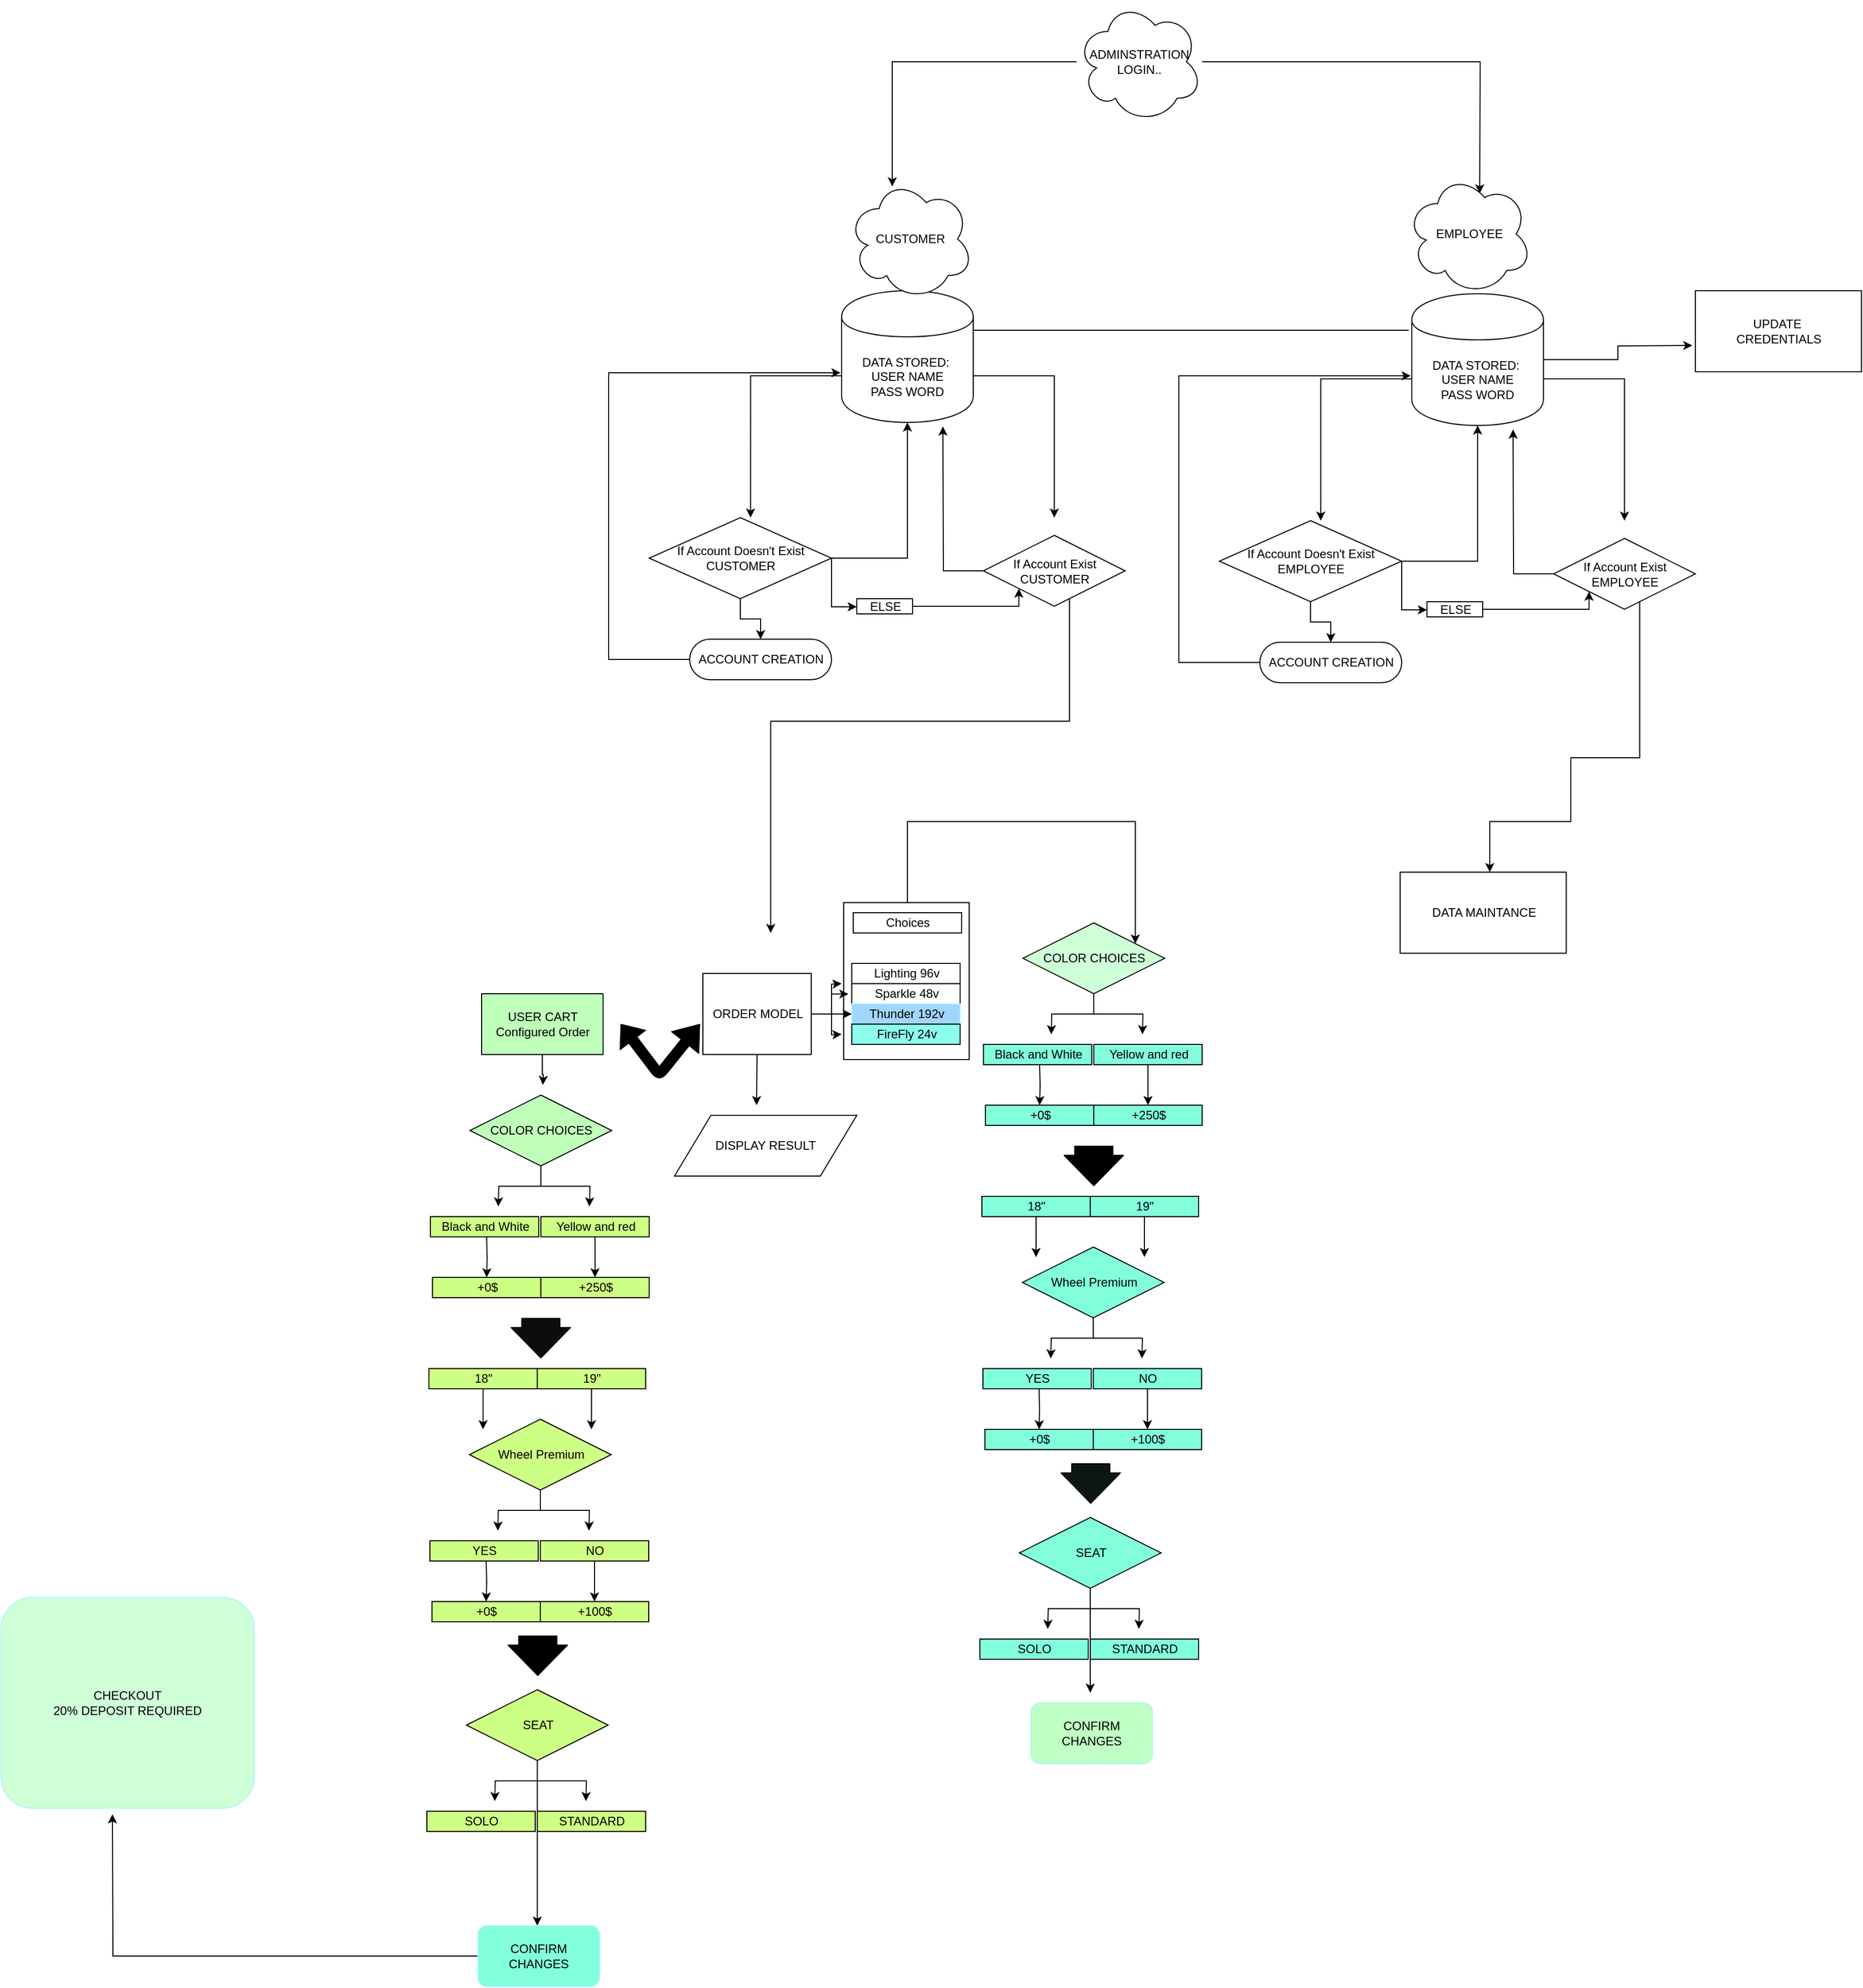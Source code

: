 <mxfile version="12.1.0" type="github" pages="1"><diagram id="tOOhJT7i22HmIIOKfleO" name="Page-1"><mxGraphModel dx="1746" dy="1849" grid="1" gridSize="10" guides="1" tooltips="1" connect="1" arrows="1" fold="1" page="1" pageScale="1" pageWidth="850" pageHeight="1100" math="0" shadow="0"><root><mxCell id="0"/><mxCell id="1" parent="0"/><mxCell id="ttzh-pr97tGaHgZJYW2i-22" style="edgeStyle=orthogonalEdgeStyle;rounded=0;orthogonalLoop=1;jettySize=auto;html=1;" edge="1" parent="1" source="ttzh-pr97tGaHgZJYW2i-20" target="ttzh-pr97tGaHgZJYW2i-11"><mxGeometry relative="1" as="geometry"><mxPoint x="510" y="440" as="targetPoint"/><Array as="points"><mxPoint x="335" y="360"/><mxPoint x="560" y="360"/><mxPoint x="560" y="460"/></Array></mxGeometry></mxCell><mxCell id="ttzh-pr97tGaHgZJYW2i-20" value="" style="html=1;dashed=0;whitespace=wrap;" vertex="1" parent="1"><mxGeometry x="272" y="440" width="124" height="155" as="geometry"/></mxCell><mxCell id="7T_k5h3l0pb4piRsph_v-25" style="edgeStyle=orthogonalEdgeStyle;rounded=0;orthogonalLoop=1;jettySize=auto;html=1;entryX=-0.008;entryY=0.623;entryDx=0;entryDy=0;entryPerimeter=0;" parent="1" source="7T_k5h3l0pb4piRsph_v-1" target="7T_k5h3l0pb4piRsph_v-3" edge="1"><mxGeometry relative="1" as="geometry"><mxPoint x="250" y="-80" as="targetPoint"/><Array as="points"><mxPoint x="40" y="200"/><mxPoint x="40" y="-83"/></Array></mxGeometry></mxCell><mxCell id="7T_k5h3l0pb4piRsph_v-1" value="ACCOUNT CREATION" style="html=1;dashed=0;whitespace=wrap;shape=mxgraph.dfd.start" parent="1" vertex="1"><mxGeometry x="120" y="180" width="140" height="40" as="geometry"/></mxCell><mxCell id="7T_k5h3l0pb4piRsph_v-16" style="edgeStyle=orthogonalEdgeStyle;rounded=0;orthogonalLoop=1;jettySize=auto;html=1;entryX=0.556;entryY=0;entryDx=0;entryDy=0;entryPerimeter=0;" parent="1" source="7T_k5h3l0pb4piRsph_v-3" target="7T_k5h3l0pb4piRsph_v-7" edge="1"><mxGeometry relative="1" as="geometry"><Array as="points"><mxPoint x="180" y="-80"/></Array></mxGeometry></mxCell><mxCell id="7T_k5h3l0pb4piRsph_v-17" style="edgeStyle=orthogonalEdgeStyle;rounded=0;orthogonalLoop=1;jettySize=auto;html=1;" parent="1" source="7T_k5h3l0pb4piRsph_v-3" edge="1"><mxGeometry relative="1" as="geometry"><mxPoint x="480" y="60" as="targetPoint"/><Array as="points"><mxPoint x="480" y="-80"/></Array></mxGeometry></mxCell><mxCell id="7T_k5h3l0pb4piRsph_v-3" value="DATA STORED:&amp;nbsp;&lt;br&gt;USER NAME&lt;br&gt;PASS WORD" style="shape=cylinder;whiteSpace=wrap;html=1;boundedLbl=1;backgroundOutline=1;" parent="1" vertex="1"><mxGeometry x="270" y="-164" width="130" height="130" as="geometry"/></mxCell><mxCell id="7T_k5h3l0pb4piRsph_v-26" style="edgeStyle=orthogonalEdgeStyle;rounded=0;orthogonalLoop=1;jettySize=auto;html=1;" parent="1" source="7T_k5h3l0pb4piRsph_v-5" edge="1"><mxGeometry relative="1" as="geometry"><mxPoint x="370" y="-30" as="targetPoint"/></mxGeometry></mxCell><mxCell id="xP6dn8a69uU6Bmhhe62T-63" style="edgeStyle=orthogonalEdgeStyle;rounded=0;orthogonalLoop=1;jettySize=auto;html=1;" parent="1" source="7T_k5h3l0pb4piRsph_v-5" edge="1"><mxGeometry relative="1" as="geometry"><mxPoint x="200" y="470" as="targetPoint"/><Array as="points"><mxPoint x="495" y="261"/><mxPoint x="200" y="261"/></Array></mxGeometry></mxCell><mxCell id="7T_k5h3l0pb4piRsph_v-5" value="If Account Exist&lt;br&gt;CUSTOMER" style="shape=rhombus;html=1;dashed=0;whitespace=wrap;perimeter=rhombusPerimeter;" parent="1" vertex="1"><mxGeometry x="410" y="77.5" width="140" height="70" as="geometry"/></mxCell><mxCell id="7T_k5h3l0pb4piRsph_v-8" style="edgeStyle=orthogonalEdgeStyle;rounded=0;orthogonalLoop=1;jettySize=auto;html=1;entryX=0.5;entryY=0.5;entryDx=0;entryDy=-20;entryPerimeter=0;" parent="1" source="7T_k5h3l0pb4piRsph_v-7" target="7T_k5h3l0pb4piRsph_v-1" edge="1"><mxGeometry relative="1" as="geometry"/></mxCell><mxCell id="7T_k5h3l0pb4piRsph_v-12" style="edgeStyle=orthogonalEdgeStyle;rounded=0;orthogonalLoop=1;jettySize=auto;html=1;exitX=1;exitY=0.5;exitDx=0;exitDy=0;" parent="1" source="7T_k5h3l0pb4piRsph_v-7" target="7T_k5h3l0pb4piRsph_v-10" edge="1"><mxGeometry relative="1" as="geometry"><Array as="points"><mxPoint x="260" y="148"/></Array></mxGeometry></mxCell><mxCell id="7T_k5h3l0pb4piRsph_v-18" style="edgeStyle=orthogonalEdgeStyle;rounded=0;orthogonalLoop=1;jettySize=auto;html=1;" parent="1" source="7T_k5h3l0pb4piRsph_v-7" edge="1"><mxGeometry relative="1" as="geometry"><mxPoint x="335" y="-34" as="targetPoint"/><Array as="points"><mxPoint x="335" y="100"/></Array></mxGeometry></mxCell><mxCell id="7T_k5h3l0pb4piRsph_v-7" value="If Account Doesn't Exist&lt;br&gt;CUSTOMER" style="shape=rhombus;html=1;dashed=0;whitespace=wrap;perimeter=rhombusPerimeter;" parent="1" vertex="1"><mxGeometry x="80" y="60" width="180" height="80" as="geometry"/></mxCell><mxCell id="7T_k5h3l0pb4piRsph_v-24" style="edgeStyle=orthogonalEdgeStyle;rounded=0;orthogonalLoop=1;jettySize=auto;html=1;entryX=0;entryY=1;entryDx=0;entryDy=0;" parent="1" source="7T_k5h3l0pb4piRsph_v-10" target="7T_k5h3l0pb4piRsph_v-5" edge="1"><mxGeometry relative="1" as="geometry"><Array as="points"><mxPoint x="445" y="148"/></Array></mxGeometry></mxCell><mxCell id="7T_k5h3l0pb4piRsph_v-10" value="ELSE" style="html=1;dashed=0;whitespace=wrap;" parent="1" vertex="1"><mxGeometry x="285" y="140" width="55" height="15" as="geometry"/></mxCell><mxCell id="xP6dn8a69uU6Bmhhe62T-27" style="edgeStyle=orthogonalEdgeStyle;rounded=0;orthogonalLoop=1;jettySize=auto;html=1;entryX=-0.008;entryY=0.623;entryDx=0;entryDy=0;entryPerimeter=0;" parent="1" source="xP6dn8a69uU6Bmhhe62T-28" target="xP6dn8a69uU6Bmhhe62T-31" edge="1"><mxGeometry relative="1" as="geometry"><mxPoint x="813" y="-77" as="targetPoint"/><Array as="points"><mxPoint x="603" y="203"/><mxPoint x="603" y="-80"/></Array></mxGeometry></mxCell><mxCell id="xP6dn8a69uU6Bmhhe62T-28" value="ACCOUNT CREATION" style="html=1;dashed=0;whitespace=wrap;shape=mxgraph.dfd.start" parent="1" vertex="1"><mxGeometry x="683" y="183" width="140" height="40" as="geometry"/></mxCell><mxCell id="xP6dn8a69uU6Bmhhe62T-29" style="edgeStyle=orthogonalEdgeStyle;rounded=0;orthogonalLoop=1;jettySize=auto;html=1;entryX=0.556;entryY=0;entryDx=0;entryDy=0;entryPerimeter=0;" parent="1" source="xP6dn8a69uU6Bmhhe62T-31" target="xP6dn8a69uU6Bmhhe62T-38" edge="1"><mxGeometry relative="1" as="geometry"><Array as="points"><mxPoint x="743" y="-77"/></Array></mxGeometry></mxCell><mxCell id="xP6dn8a69uU6Bmhhe62T-30" style="edgeStyle=orthogonalEdgeStyle;rounded=0;orthogonalLoop=1;jettySize=auto;html=1;" parent="1" source="xP6dn8a69uU6Bmhhe62T-31" edge="1"><mxGeometry relative="1" as="geometry"><mxPoint x="1043" y="63" as="targetPoint"/><Array as="points"><mxPoint x="1043" y="-77"/></Array></mxGeometry></mxCell><mxCell id="ttzh-pr97tGaHgZJYW2i-89" style="edgeStyle=orthogonalEdgeStyle;rounded=0;orthogonalLoop=1;jettySize=auto;html=1;fillColor=#000000;" edge="1" parent="1" source="xP6dn8a69uU6Bmhhe62T-31"><mxGeometry relative="1" as="geometry"><mxPoint x="1110" y="-110" as="targetPoint"/></mxGeometry></mxCell><mxCell id="xP6dn8a69uU6Bmhhe62T-31" value="DATA STORED:&amp;nbsp;&lt;br&gt;USER NAME&lt;br&gt;PASS WORD" style="shape=cylinder;whiteSpace=wrap;html=1;boundedLbl=1;backgroundOutline=1;" parent="1" vertex="1"><mxGeometry x="833" y="-161" width="130" height="130" as="geometry"/></mxCell><mxCell id="xP6dn8a69uU6Bmhhe62T-32" style="edgeStyle=orthogonalEdgeStyle;rounded=0;orthogonalLoop=1;jettySize=auto;html=1;" parent="1" source="xP6dn8a69uU6Bmhhe62T-34" edge="1"><mxGeometry relative="1" as="geometry"><mxPoint x="933" y="-27" as="targetPoint"/></mxGeometry></mxCell><mxCell id="xP6dn8a69uU6Bmhhe62T-65" style="edgeStyle=orthogonalEdgeStyle;rounded=0;orthogonalLoop=1;jettySize=auto;html=1;" parent="1" source="xP6dn8a69uU6Bmhhe62T-34" edge="1"><mxGeometry relative="1" as="geometry"><mxPoint x="910" y="410" as="targetPoint"/><Array as="points"><mxPoint x="1058" y="297"/><mxPoint x="990" y="297"/><mxPoint x="990" y="360"/><mxPoint x="910" y="360"/></Array></mxGeometry></mxCell><mxCell id="xP6dn8a69uU6Bmhhe62T-34" value="If Account Exist&lt;br&gt;EMPLOYEE" style="shape=rhombus;html=1;dashed=0;whitespace=wrap;perimeter=rhombusPerimeter;" parent="1" vertex="1"><mxGeometry x="973" y="80.5" width="140" height="70" as="geometry"/></mxCell><mxCell id="xP6dn8a69uU6Bmhhe62T-35" style="edgeStyle=orthogonalEdgeStyle;rounded=0;orthogonalLoop=1;jettySize=auto;html=1;entryX=0.5;entryY=0.5;entryDx=0;entryDy=-20;entryPerimeter=0;" parent="1" source="xP6dn8a69uU6Bmhhe62T-38" target="xP6dn8a69uU6Bmhhe62T-28" edge="1"><mxGeometry relative="1" as="geometry"/></mxCell><mxCell id="xP6dn8a69uU6Bmhhe62T-36" style="edgeStyle=orthogonalEdgeStyle;rounded=0;orthogonalLoop=1;jettySize=auto;html=1;exitX=1;exitY=0.5;exitDx=0;exitDy=0;" parent="1" source="xP6dn8a69uU6Bmhhe62T-38" target="xP6dn8a69uU6Bmhhe62T-40" edge="1"><mxGeometry relative="1" as="geometry"><Array as="points"><mxPoint x="823" y="151"/></Array></mxGeometry></mxCell><mxCell id="xP6dn8a69uU6Bmhhe62T-37" style="edgeStyle=orthogonalEdgeStyle;rounded=0;orthogonalLoop=1;jettySize=auto;html=1;" parent="1" source="xP6dn8a69uU6Bmhhe62T-38" edge="1"><mxGeometry relative="1" as="geometry"><mxPoint x="898" y="-31" as="targetPoint"/><Array as="points"><mxPoint x="898" y="103"/></Array></mxGeometry></mxCell><mxCell id="xP6dn8a69uU6Bmhhe62T-38" value="If Account Doesn't Exist&lt;br&gt;EMPLOYEE" style="shape=rhombus;html=1;dashed=0;whitespace=wrap;perimeter=rhombusPerimeter;" parent="1" vertex="1"><mxGeometry x="643" y="63" width="180" height="80" as="geometry"/></mxCell><mxCell id="xP6dn8a69uU6Bmhhe62T-39" style="edgeStyle=orthogonalEdgeStyle;rounded=0;orthogonalLoop=1;jettySize=auto;html=1;entryX=0;entryY=1;entryDx=0;entryDy=0;" parent="1" source="xP6dn8a69uU6Bmhhe62T-40" target="xP6dn8a69uU6Bmhhe62T-34" edge="1"><mxGeometry relative="1" as="geometry"><Array as="points"><mxPoint x="1008" y="151"/></Array></mxGeometry></mxCell><mxCell id="xP6dn8a69uU6Bmhhe62T-40" value="ELSE" style="html=1;dashed=0;whitespace=wrap;" parent="1" vertex="1"><mxGeometry x="848" y="143" width="55" height="15" as="geometry"/></mxCell><mxCell id="xP6dn8a69uU6Bmhhe62T-42" value="CUSTOMER" style="shape=cloud;whiteSpace=wrap;html=1;" parent="1" vertex="1"><mxGeometry x="276" y="-275" width="124" height="120" as="geometry"/></mxCell><mxCell id="xP6dn8a69uU6Bmhhe62T-57" value="EMPLOYEE" style="shape=cloud;whiteSpace=wrap;html=1;" parent="1" vertex="1"><mxGeometry x="827.5" y="-280" width="124" height="120" as="geometry"/></mxCell><mxCell id="xP6dn8a69uU6Bmhhe62T-61" style="edgeStyle=orthogonalEdgeStyle;rounded=0;orthogonalLoop=1;jettySize=auto;html=1;entryX=0.355;entryY=0.067;entryDx=0;entryDy=0;entryPerimeter=0;" parent="1" source="xP6dn8a69uU6Bmhhe62T-59" target="xP6dn8a69uU6Bmhhe62T-42" edge="1"><mxGeometry relative="1" as="geometry"/></mxCell><mxCell id="xP6dn8a69uU6Bmhhe62T-62" style="edgeStyle=orthogonalEdgeStyle;rounded=0;orthogonalLoop=1;jettySize=auto;html=1;" parent="1" source="xP6dn8a69uU6Bmhhe62T-59" edge="1"><mxGeometry relative="1" as="geometry"><mxPoint x="900" y="-260" as="targetPoint"/></mxGeometry></mxCell><mxCell id="xP6dn8a69uU6Bmhhe62T-59" value="ADMINSTRATION&lt;br&gt;LOGIN.." style="shape=cloud;whiteSpace=wrap;html=1;" parent="1" vertex="1"><mxGeometry x="502" y="-450" width="124" height="120" as="geometry"/></mxCell><mxCell id="xP6dn8a69uU6Bmhhe62T-72" style="edgeStyle=orthogonalEdgeStyle;rounded=0;orthogonalLoop=1;jettySize=auto;html=1;exitX=0.5;exitY=1;exitDx=0;exitDy=0;" parent="1" source="xP6dn8a69uU6Bmhhe62T-64" edge="1"><mxGeometry relative="1" as="geometry"><mxPoint x="186" y="640" as="targetPoint"/></mxGeometry></mxCell><mxCell id="ttzh-pr97tGaHgZJYW2i-2" style="edgeStyle=orthogonalEdgeStyle;rounded=0;orthogonalLoop=1;jettySize=auto;html=1;" edge="1" parent="1" source="xP6dn8a69uU6Bmhhe62T-64"><mxGeometry relative="1" as="geometry"><mxPoint x="270" y="520" as="targetPoint"/></mxGeometry></mxCell><mxCell id="ttzh-pr97tGaHgZJYW2i-7" style="edgeStyle=orthogonalEdgeStyle;rounded=0;orthogonalLoop=1;jettySize=auto;html=1;exitX=1;exitY=0.5;exitDx=0;exitDy=0;entryX=-0.03;entryY=0.516;entryDx=0;entryDy=0;entryPerimeter=0;" edge="1" parent="1" source="xP6dn8a69uU6Bmhhe62T-64" target="ttzh-pr97tGaHgZJYW2i-4"><mxGeometry relative="1" as="geometry"/></mxCell><mxCell id="ttzh-pr97tGaHgZJYW2i-8" style="edgeStyle=orthogonalEdgeStyle;rounded=0;orthogonalLoop=1;jettySize=auto;html=1;entryX=0;entryY=0.5;entryDx=0;entryDy=0;" edge="1" parent="1" source="xP6dn8a69uU6Bmhhe62T-64" target="ttzh-pr97tGaHgZJYW2i-5"><mxGeometry relative="1" as="geometry"/></mxCell><mxCell id="ttzh-pr97tGaHgZJYW2i-9" style="edgeStyle=orthogonalEdgeStyle;rounded=0;orthogonalLoop=1;jettySize=auto;html=1;" edge="1" parent="1" source="xP6dn8a69uU6Bmhhe62T-64"><mxGeometry relative="1" as="geometry"><mxPoint x="270" y="570" as="targetPoint"/></mxGeometry></mxCell><mxCell id="xP6dn8a69uU6Bmhhe62T-64" value="ORDER MODEL&lt;br&gt;" style="html=1;dashed=0;whitespace=wrap;" parent="1" vertex="1"><mxGeometry x="133" y="510" width="107" height="80" as="geometry"/></mxCell><mxCell id="xP6dn8a69uU6Bmhhe62T-66" value="DATA MAINTANCE" style="html=1;dashed=0;whitespace=wrap;" parent="1" vertex="1"><mxGeometry x="821.5" y="410" width="164" height="80" as="geometry"/></mxCell><mxCell id="xP6dn8a69uU6Bmhhe62T-67" value="DISPLAY RESULT" style="shape=parallelogram;perimeter=parallelogramPerimeter;whiteSpace=wrap;html=1;dashed=0;" parent="1" vertex="1"><mxGeometry x="105" y="650" width="180" height="60" as="geometry"/></mxCell><mxCell id="xP6dn8a69uU6Bmhhe62T-73" value="" style="endArrow=none;html=1;exitX=1;exitY=0.3;exitDx=0;exitDy=0;" parent="1" source="7T_k5h3l0pb4piRsph_v-3" edge="1"><mxGeometry width="50" height="50" relative="1" as="geometry"><mxPoint x="550" y="-170.143" as="sourcePoint"/><mxPoint x="830" y="-125" as="targetPoint"/></mxGeometry></mxCell><mxCell id="ttzh-pr97tGaHgZJYW2i-3" value="Lighting 96v" style="html=1;dashed=0;whitespace=wrap;" vertex="1" parent="1"><mxGeometry x="280" y="500" width="107" height="20" as="geometry"/></mxCell><mxCell id="ttzh-pr97tGaHgZJYW2i-4" value="Sparkle 48v" style="html=1;dashed=0;whitespace=wrap;" vertex="1" parent="1"><mxGeometry x="280" y="520" width="107" height="20" as="geometry"/></mxCell><mxCell id="ttzh-pr97tGaHgZJYW2i-5" value="Thunder 192v" style="html=1;dashed=0;whitespace=wrap;fillColor=#A1D6FF;strokeColor=#A8F6FF;" vertex="1" parent="1"><mxGeometry x="280" y="540" width="107" height="20" as="geometry"/></mxCell><mxCell id="ttzh-pr97tGaHgZJYW2i-6" value="FireFly 24v" style="html=1;dashed=0;whitespace=wrap;fillColor=#8CFFEC;" vertex="1" parent="1"><mxGeometry x="280" y="560" width="107" height="20" as="geometry"/></mxCell><mxCell id="ttzh-pr97tGaHgZJYW2i-12" style="edgeStyle=orthogonalEdgeStyle;rounded=0;orthogonalLoop=1;jettySize=auto;html=1;" edge="1" parent="1" source="ttzh-pr97tGaHgZJYW2i-11"><mxGeometry relative="1" as="geometry"><mxPoint x="477" y="570" as="targetPoint"/></mxGeometry></mxCell><mxCell id="ttzh-pr97tGaHgZJYW2i-15" style="edgeStyle=orthogonalEdgeStyle;rounded=0;orthogonalLoop=1;jettySize=auto;html=1;" edge="1" parent="1" source="ttzh-pr97tGaHgZJYW2i-11"><mxGeometry relative="1" as="geometry"><mxPoint x="567" y="570" as="targetPoint"/></mxGeometry></mxCell><mxCell id="ttzh-pr97tGaHgZJYW2i-11" value="COLOR CHOICES" style="shape=rhombus;html=1;dashed=0;whitespace=wrap;perimeter=rhombusPerimeter;fillColor=#CFFFD7;" vertex="1" parent="1"><mxGeometry x="449" y="460" width="140" height="70" as="geometry"/></mxCell><mxCell id="ttzh-pr97tGaHgZJYW2i-13" value="Black and White" style="html=1;dashed=0;whitespace=wrap;fillColor=#82FFDA;" vertex="1" parent="1"><mxGeometry x="410" y="580" width="107" height="20" as="geometry"/></mxCell><mxCell id="ttzh-pr97tGaHgZJYW2i-16" style="edgeStyle=orthogonalEdgeStyle;rounded=0;orthogonalLoop=1;jettySize=auto;html=1;fillColor=#82FFDA;" edge="1" parent="1" source="ttzh-pr97tGaHgZJYW2i-14"><mxGeometry relative="1" as="geometry"><mxPoint x="572.5" y="640" as="targetPoint"/></mxGeometry></mxCell><mxCell id="ttzh-pr97tGaHgZJYW2i-14" value="Yellow and red" style="html=1;dashed=0;whitespace=wrap;fillColor=#82FFDA;" vertex="1" parent="1"><mxGeometry x="519" y="580" width="107" height="20" as="geometry"/></mxCell><mxCell id="ttzh-pr97tGaHgZJYW2i-17" value="+250$" style="html=1;dashed=0;whitespace=wrap;fillColor=#82FFDA;" vertex="1" parent="1"><mxGeometry x="519" y="640" width="107" height="20" as="geometry"/></mxCell><mxCell id="ttzh-pr97tGaHgZJYW2i-18" style="edgeStyle=orthogonalEdgeStyle;rounded=0;orthogonalLoop=1;jettySize=auto;html=1;fillColor=#82FFDA;" edge="1" parent="1"><mxGeometry relative="1" as="geometry"><mxPoint x="465.5" y="640" as="targetPoint"/><mxPoint x="465.5" y="600" as="sourcePoint"/></mxGeometry></mxCell><mxCell id="ttzh-pr97tGaHgZJYW2i-19" value="+0$" style="html=1;dashed=0;whitespace=wrap;fillColor=#82FFDA;" vertex="1" parent="1"><mxGeometry x="412" y="640" width="107" height="20" as="geometry"/></mxCell><mxCell id="ttzh-pr97tGaHgZJYW2i-21" value="Choices" style="html=1;dashed=0;whitespace=wrap;" vertex="1" parent="1"><mxGeometry x="281.5" y="450" width="107" height="20" as="geometry"/></mxCell><mxCell id="ttzh-pr97tGaHgZJYW2i-24" value="" style="shape=flexArrow;endArrow=classic;html=1;width=37.647;endSize=9.647;fillColor=#000000;" edge="1" parent="1"><mxGeometry width="50" height="50" relative="1" as="geometry"><mxPoint x="519" y="680" as="sourcePoint"/><mxPoint x="519" y="720" as="targetPoint"/></mxGeometry></mxCell><mxCell id="ttzh-pr97tGaHgZJYW2i-26" style="edgeStyle=orthogonalEdgeStyle;rounded=0;orthogonalLoop=1;jettySize=auto;html=1;fillColor=#82FFDA;" edge="1" parent="1" source="ttzh-pr97tGaHgZJYW2i-28"><mxGeometry relative="1" as="geometry"><mxPoint x="476.5" y="890" as="targetPoint"/></mxGeometry></mxCell><mxCell id="ttzh-pr97tGaHgZJYW2i-27" style="edgeStyle=orthogonalEdgeStyle;rounded=0;orthogonalLoop=1;jettySize=auto;html=1;fillColor=#82FFDA;" edge="1" parent="1" source="ttzh-pr97tGaHgZJYW2i-28"><mxGeometry relative="1" as="geometry"><mxPoint x="566.5" y="890" as="targetPoint"/></mxGeometry></mxCell><mxCell id="ttzh-pr97tGaHgZJYW2i-28" value="Wheel Premium" style="shape=rhombus;html=1;dashed=0;whitespace=wrap;perimeter=rhombusPerimeter;fillColor=#82FFDA;" vertex="1" parent="1"><mxGeometry x="448.5" y="780" width="140" height="70" as="geometry"/></mxCell><mxCell id="ttzh-pr97tGaHgZJYW2i-29" value="YES" style="html=1;dashed=0;whitespace=wrap;fillColor=#82FFDA;" vertex="1" parent="1"><mxGeometry x="409.5" y="900" width="107" height="20" as="geometry"/></mxCell><mxCell id="ttzh-pr97tGaHgZJYW2i-30" style="edgeStyle=orthogonalEdgeStyle;rounded=0;orthogonalLoop=1;jettySize=auto;html=1;fillColor=#82FFDA;" edge="1" parent="1" source="ttzh-pr97tGaHgZJYW2i-31"><mxGeometry relative="1" as="geometry"><mxPoint x="572.0" y="960" as="targetPoint"/></mxGeometry></mxCell><mxCell id="ttzh-pr97tGaHgZJYW2i-31" value="NO" style="html=1;dashed=0;whitespace=wrap;fillColor=#82FFDA;" vertex="1" parent="1"><mxGeometry x="518.5" y="900" width="107" height="20" as="geometry"/></mxCell><mxCell id="ttzh-pr97tGaHgZJYW2i-32" value="+100$" style="html=1;dashed=0;whitespace=wrap;fillColor=#82FFDA;" vertex="1" parent="1"><mxGeometry x="518.5" y="960" width="107" height="20" as="geometry"/></mxCell><mxCell id="ttzh-pr97tGaHgZJYW2i-33" style="edgeStyle=orthogonalEdgeStyle;rounded=0;orthogonalLoop=1;jettySize=auto;html=1;fillColor=#82FFDA;" edge="1" parent="1"><mxGeometry relative="1" as="geometry"><mxPoint x="465.0" y="960" as="targetPoint"/><mxPoint x="465.0" y="920" as="sourcePoint"/></mxGeometry></mxCell><mxCell id="ttzh-pr97tGaHgZJYW2i-34" value="+0$" style="html=1;dashed=0;whitespace=wrap;fillColor=#82FFDA;" vertex="1" parent="1"><mxGeometry x="411.5" y="960" width="107" height="20" as="geometry"/></mxCell><mxCell id="ttzh-pr97tGaHgZJYW2i-38" style="edgeStyle=orthogonalEdgeStyle;rounded=0;orthogonalLoop=1;jettySize=auto;html=1;fillColor=#82FFDA;" edge="1" parent="1" source="ttzh-pr97tGaHgZJYW2i-35"><mxGeometry relative="1" as="geometry"><mxPoint x="569.0" y="790" as="targetPoint"/></mxGeometry></mxCell><mxCell id="ttzh-pr97tGaHgZJYW2i-35" value="19&quot;" style="html=1;dashed=0;whitespace=wrap;fillColor=#82FFDA;" vertex="1" parent="1"><mxGeometry x="515.5" y="730" width="107" height="20" as="geometry"/></mxCell><mxCell id="ttzh-pr97tGaHgZJYW2i-37" style="edgeStyle=orthogonalEdgeStyle;rounded=0;orthogonalLoop=1;jettySize=auto;html=1;fillColor=#82FFDA;" edge="1" parent="1" source="ttzh-pr97tGaHgZJYW2i-36"><mxGeometry relative="1" as="geometry"><mxPoint x="462" y="790" as="targetPoint"/></mxGeometry></mxCell><mxCell id="ttzh-pr97tGaHgZJYW2i-36" value="18&quot;" style="html=1;dashed=0;whitespace=wrap;fillColor=#82FFDA;" vertex="1" parent="1"><mxGeometry x="408.5" y="730" width="107" height="20" as="geometry"/></mxCell><mxCell id="ttzh-pr97tGaHgZJYW2i-39" style="edgeStyle=orthogonalEdgeStyle;rounded=0;orthogonalLoop=1;jettySize=auto;html=1;fillColor=#82FFDA;" edge="1" parent="1" source="ttzh-pr97tGaHgZJYW2i-41"><mxGeometry relative="1" as="geometry"><mxPoint x="473.5" y="1157.0" as="targetPoint"/></mxGeometry></mxCell><mxCell id="ttzh-pr97tGaHgZJYW2i-40" style="edgeStyle=orthogonalEdgeStyle;rounded=0;orthogonalLoop=1;jettySize=auto;html=1;fillColor=#82FFDA;" edge="1" parent="1" source="ttzh-pr97tGaHgZJYW2i-41"><mxGeometry relative="1" as="geometry"><mxPoint x="563.5" y="1157.0" as="targetPoint"/></mxGeometry></mxCell><mxCell id="ttzh-pr97tGaHgZJYW2i-83" style="edgeStyle=orthogonalEdgeStyle;rounded=0;orthogonalLoop=1;jettySize=auto;html=1;fillColor=#82FFDA;" edge="1" parent="1" source="ttzh-pr97tGaHgZJYW2i-41"><mxGeometry relative="1" as="geometry"><mxPoint x="515.5" y="1220" as="targetPoint"/></mxGeometry></mxCell><mxCell id="ttzh-pr97tGaHgZJYW2i-41" value="SEAT" style="shape=rhombus;html=1;dashed=0;whitespace=wrap;perimeter=rhombusPerimeter;fillColor=#82FFDA;" vertex="1" parent="1"><mxGeometry x="445.5" y="1047" width="140" height="70" as="geometry"/></mxCell><mxCell id="ttzh-pr97tGaHgZJYW2i-42" value="SOLO" style="html=1;dashed=0;whitespace=wrap;fillColor=#82FFDA;" vertex="1" parent="1"><mxGeometry x="406.5" y="1167" width="107" height="20" as="geometry"/></mxCell><mxCell id="ttzh-pr97tGaHgZJYW2i-43" value="STANDARD" style="html=1;dashed=0;whitespace=wrap;fillColor=#82FFDA;" vertex="1" parent="1"><mxGeometry x="515.5" y="1167" width="107" height="20" as="geometry"/></mxCell><mxCell id="ttzh-pr97tGaHgZJYW2i-44" value="" style="shape=flexArrow;endArrow=classic;html=1;width=37.647;endSize=9.647;fillColor=#0C1714;" edge="1" parent="1"><mxGeometry width="50" height="50" relative="1" as="geometry"><mxPoint x="516" y="993.5" as="sourcePoint"/><mxPoint x="516" y="1033.5" as="targetPoint"/></mxGeometry></mxCell><mxCell id="ttzh-pr97tGaHgZJYW2i-48" value="" style="edgeStyle=orthogonalEdgeStyle;rounded=0;orthogonalLoop=1;jettySize=auto;html=1;fillColor=#BFFFBA;" edge="1" parent="1" source="ttzh-pr97tGaHgZJYW2i-46"><mxGeometry relative="1" as="geometry"><mxPoint x="-25" y="620" as="targetPoint"/></mxGeometry></mxCell><mxCell id="ttzh-pr97tGaHgZJYW2i-46" value="USER CART&lt;br&gt;Configured Order" style="rounded=0;whiteSpace=wrap;html=1;fillColor=#BFFFBA;" vertex="1" parent="1"><mxGeometry x="-85.5" y="530" width="120" height="60" as="geometry"/></mxCell><mxCell id="ttzh-pr97tGaHgZJYW2i-51" style="edgeStyle=orthogonalEdgeStyle;rounded=0;orthogonalLoop=1;jettySize=auto;html=1;" edge="1" parent="1" source="ttzh-pr97tGaHgZJYW2i-53"><mxGeometry relative="1" as="geometry"><mxPoint x="-69" y="740" as="targetPoint"/></mxGeometry></mxCell><mxCell id="ttzh-pr97tGaHgZJYW2i-52" style="edgeStyle=orthogonalEdgeStyle;rounded=0;orthogonalLoop=1;jettySize=auto;html=1;" edge="1" parent="1" source="ttzh-pr97tGaHgZJYW2i-53"><mxGeometry relative="1" as="geometry"><mxPoint x="21" y="740" as="targetPoint"/></mxGeometry></mxCell><mxCell id="ttzh-pr97tGaHgZJYW2i-53" value="COLOR CHOICES" style="shape=rhombus;html=1;dashed=0;whitespace=wrap;perimeter=rhombusPerimeter;fillColor=#BFFFBA;" vertex="1" parent="1"><mxGeometry x="-97" y="630" width="140" height="70" as="geometry"/></mxCell><mxCell id="ttzh-pr97tGaHgZJYW2i-54" value="Black and White" style="html=1;dashed=0;whitespace=wrap;fillColor=#CEFF85;" vertex="1" parent="1"><mxGeometry x="-136" y="750" width="107" height="20" as="geometry"/></mxCell><mxCell id="ttzh-pr97tGaHgZJYW2i-55" style="edgeStyle=orthogonalEdgeStyle;rounded=0;orthogonalLoop=1;jettySize=auto;html=1;fillColor=#CEFF85;" edge="1" parent="1" source="ttzh-pr97tGaHgZJYW2i-56"><mxGeometry relative="1" as="geometry"><mxPoint x="26.5" y="810" as="targetPoint"/></mxGeometry></mxCell><mxCell id="ttzh-pr97tGaHgZJYW2i-56" value="Yellow and red" style="html=1;dashed=0;whitespace=wrap;fillColor=#CEFF85;" vertex="1" parent="1"><mxGeometry x="-27" y="750" width="107" height="20" as="geometry"/></mxCell><mxCell id="ttzh-pr97tGaHgZJYW2i-57" value="+250$" style="html=1;dashed=0;whitespace=wrap;fillColor=#CEFF85;" vertex="1" parent="1"><mxGeometry x="-27" y="810" width="107" height="20" as="geometry"/></mxCell><mxCell id="ttzh-pr97tGaHgZJYW2i-58" style="edgeStyle=orthogonalEdgeStyle;rounded=0;orthogonalLoop=1;jettySize=auto;html=1;fillColor=#CEFF85;" edge="1" parent="1"><mxGeometry relative="1" as="geometry"><mxPoint x="-80.5" y="810" as="targetPoint"/><mxPoint x="-80.5" y="770" as="sourcePoint"/></mxGeometry></mxCell><mxCell id="ttzh-pr97tGaHgZJYW2i-59" value="+0$" style="html=1;dashed=0;whitespace=wrap;fillColor=#CEFF85;" vertex="1" parent="1"><mxGeometry x="-134" y="810" width="107" height="20" as="geometry"/></mxCell><mxCell id="ttzh-pr97tGaHgZJYW2i-60" value="" style="shape=flexArrow;endArrow=classic;html=1;width=37.647;endSize=9.647;fillColor=#0D0B0B;" edge="1" parent="1"><mxGeometry width="50" height="50" relative="1" as="geometry"><mxPoint x="-27" y="850" as="sourcePoint"/><mxPoint x="-27" y="890.0" as="targetPoint"/></mxGeometry></mxCell><mxCell id="ttzh-pr97tGaHgZJYW2i-61" style="edgeStyle=orthogonalEdgeStyle;rounded=0;orthogonalLoop=1;jettySize=auto;html=1;fillColor=#CEFF85;" edge="1" parent="1" source="ttzh-pr97tGaHgZJYW2i-63"><mxGeometry relative="1" as="geometry"><mxPoint x="-69.5" y="1060.0" as="targetPoint"/></mxGeometry></mxCell><mxCell id="ttzh-pr97tGaHgZJYW2i-62" style="edgeStyle=orthogonalEdgeStyle;rounded=0;orthogonalLoop=1;jettySize=auto;html=1;fillColor=#CEFF85;" edge="1" parent="1" source="ttzh-pr97tGaHgZJYW2i-63"><mxGeometry relative="1" as="geometry"><mxPoint x="20.5" y="1060.0" as="targetPoint"/></mxGeometry></mxCell><mxCell id="ttzh-pr97tGaHgZJYW2i-63" value="Wheel Premium" style="shape=rhombus;html=1;dashed=0;whitespace=wrap;perimeter=rhombusPerimeter;fillColor=#CEFF85;" vertex="1" parent="1"><mxGeometry x="-97.5" y="950" width="140" height="70" as="geometry"/></mxCell><mxCell id="ttzh-pr97tGaHgZJYW2i-64" value="YES" style="html=1;dashed=0;whitespace=wrap;fillColor=#CEFF85;" vertex="1" parent="1"><mxGeometry x="-136.5" y="1070" width="107" height="20" as="geometry"/></mxCell><mxCell id="ttzh-pr97tGaHgZJYW2i-65" style="edgeStyle=orthogonalEdgeStyle;rounded=0;orthogonalLoop=1;jettySize=auto;html=1;fillColor=#CEFF85;" edge="1" parent="1" source="ttzh-pr97tGaHgZJYW2i-66"><mxGeometry relative="1" as="geometry"><mxPoint x="26.0" y="1130.0" as="targetPoint"/></mxGeometry></mxCell><mxCell id="ttzh-pr97tGaHgZJYW2i-66" value="NO" style="html=1;dashed=0;whitespace=wrap;fillColor=#CEFF85;" vertex="1" parent="1"><mxGeometry x="-27.5" y="1070" width="107" height="20" as="geometry"/></mxCell><mxCell id="ttzh-pr97tGaHgZJYW2i-67" value="+100$" style="html=1;dashed=0;whitespace=wrap;fillColor=#CEFF85;" vertex="1" parent="1"><mxGeometry x="-27.5" y="1130" width="107" height="20" as="geometry"/></mxCell><mxCell id="ttzh-pr97tGaHgZJYW2i-68" style="edgeStyle=orthogonalEdgeStyle;rounded=0;orthogonalLoop=1;jettySize=auto;html=1;fillColor=#CEFF85;" edge="1" parent="1"><mxGeometry relative="1" as="geometry"><mxPoint x="-81" y="1130.0" as="targetPoint"/><mxPoint x="-81" y="1090.0" as="sourcePoint"/></mxGeometry></mxCell><mxCell id="ttzh-pr97tGaHgZJYW2i-69" value="+0$" style="html=1;dashed=0;whitespace=wrap;fillColor=#CEFF85;" vertex="1" parent="1"><mxGeometry x="-134.5" y="1130" width="107" height="20" as="geometry"/></mxCell><mxCell id="ttzh-pr97tGaHgZJYW2i-70" style="edgeStyle=orthogonalEdgeStyle;rounded=0;orthogonalLoop=1;jettySize=auto;html=1;fillColor=#CEFF85;" edge="1" parent="1" source="ttzh-pr97tGaHgZJYW2i-71"><mxGeometry relative="1" as="geometry"><mxPoint x="23" y="960.0" as="targetPoint"/></mxGeometry></mxCell><mxCell id="ttzh-pr97tGaHgZJYW2i-71" value="19&quot;" style="html=1;dashed=0;whitespace=wrap;fillColor=#CEFF85;" vertex="1" parent="1"><mxGeometry x="-30.5" y="900" width="107" height="20" as="geometry"/></mxCell><mxCell id="ttzh-pr97tGaHgZJYW2i-72" style="edgeStyle=orthogonalEdgeStyle;rounded=0;orthogonalLoop=1;jettySize=auto;html=1;fillColor=#CEFF85;" edge="1" parent="1" source="ttzh-pr97tGaHgZJYW2i-73"><mxGeometry relative="1" as="geometry"><mxPoint x="-84" y="960.0" as="targetPoint"/></mxGeometry></mxCell><mxCell id="ttzh-pr97tGaHgZJYW2i-73" value="18&quot;" style="html=1;dashed=0;whitespace=wrap;fillColor=#CEFF85;" vertex="1" parent="1"><mxGeometry x="-137.5" y="900" width="107" height="20" as="geometry"/></mxCell><mxCell id="ttzh-pr97tGaHgZJYW2i-74" style="edgeStyle=orthogonalEdgeStyle;rounded=0;orthogonalLoop=1;jettySize=auto;html=1;fillColor=#CEFF85;" edge="1" parent="1" source="ttzh-pr97tGaHgZJYW2i-76"><mxGeometry relative="1" as="geometry"><mxPoint x="-72.5" y="1327.0" as="targetPoint"/></mxGeometry></mxCell><mxCell id="ttzh-pr97tGaHgZJYW2i-75" style="edgeStyle=orthogonalEdgeStyle;rounded=0;orthogonalLoop=1;jettySize=auto;html=1;fillColor=#CEFF85;" edge="1" parent="1" source="ttzh-pr97tGaHgZJYW2i-76"><mxGeometry relative="1" as="geometry"><mxPoint x="17.5" y="1327.0" as="targetPoint"/></mxGeometry></mxCell><mxCell id="ttzh-pr97tGaHgZJYW2i-81" style="edgeStyle=orthogonalEdgeStyle;rounded=0;orthogonalLoop=1;jettySize=auto;html=1;fillColor=#82FFDA;" edge="1" parent="1" source="ttzh-pr97tGaHgZJYW2i-76"><mxGeometry relative="1" as="geometry"><mxPoint x="-30.5" y="1450" as="targetPoint"/></mxGeometry></mxCell><mxCell id="ttzh-pr97tGaHgZJYW2i-76" value="SEAT" style="shape=rhombus;html=1;dashed=0;whitespace=wrap;perimeter=rhombusPerimeter;fillColor=#CEFF85;" vertex="1" parent="1"><mxGeometry x="-100.5" y="1217" width="140" height="70" as="geometry"/></mxCell><mxCell id="ttzh-pr97tGaHgZJYW2i-77" value="SOLO" style="html=1;dashed=0;whitespace=wrap;fillColor=#CEFF85;" vertex="1" parent="1"><mxGeometry x="-139.5" y="1337" width="107" height="20" as="geometry"/></mxCell><mxCell id="ttzh-pr97tGaHgZJYW2i-78" value="STANDARD" style="html=1;dashed=0;whitespace=wrap;fillColor=#CEFF85;" vertex="1" parent="1"><mxGeometry x="-30.5" y="1337" width="107" height="20" as="geometry"/></mxCell><mxCell id="ttzh-pr97tGaHgZJYW2i-79" value="" style="shape=flexArrow;endArrow=classic;html=1;width=37.647;endSize=9.647;fillColor=#000000;" edge="1" parent="1"><mxGeometry width="50" height="50" relative="1" as="geometry"><mxPoint x="-30" y="1163.5" as="sourcePoint"/><mxPoint x="-30" y="1203.5" as="targetPoint"/></mxGeometry></mxCell><mxCell id="ttzh-pr97tGaHgZJYW2i-86" style="edgeStyle=orthogonalEdgeStyle;rounded=0;orthogonalLoop=1;jettySize=auto;html=1;fillColor=#000000;" edge="1" parent="1" source="ttzh-pr97tGaHgZJYW2i-80"><mxGeometry relative="1" as="geometry"><mxPoint x="-450" y="1340" as="targetPoint"/></mxGeometry></mxCell><mxCell id="ttzh-pr97tGaHgZJYW2i-80" value="CONFIRM CHANGES" style="rounded=1;whiteSpace=wrap;html=1;strokeColor=#A8F6FF;fillColor=#82FFDA;" vertex="1" parent="1"><mxGeometry x="-89" y="1450" width="120" height="60" as="geometry"/></mxCell><mxCell id="ttzh-pr97tGaHgZJYW2i-82" value="CONFIRM CHANGES" style="rounded=1;whiteSpace=wrap;html=1;strokeColor=#A8F6FF;fillColor=#BFFFC3;" vertex="1" parent="1"><mxGeometry x="457" y="1230" width="120" height="60" as="geometry"/></mxCell><mxCell id="ttzh-pr97tGaHgZJYW2i-85" value="" style="shape=flexArrow;endArrow=classic;startArrow=classic;html=1;fillColor=#000000;endWidth=22.857;endSize=7.186;" edge="1" parent="1"><mxGeometry width="50" height="50" relative="1" as="geometry"><mxPoint x="52" y="560" as="sourcePoint"/><mxPoint x="130" y="560" as="targetPoint"/><Array as="points"><mxPoint x="90" y="610"/></Array></mxGeometry></mxCell><mxCell id="ttzh-pr97tGaHgZJYW2i-87" value="CHECKOUT&lt;br&gt;20% DEPOSIT REQUIRED" style="rounded=1;whiteSpace=wrap;html=1;strokeColor=#A8F6FF;fillColor=#CFFFD7;" vertex="1" parent="1"><mxGeometry x="-560" y="1126" width="250" height="208" as="geometry"/></mxCell><mxCell id="ttzh-pr97tGaHgZJYW2i-88" value="UPDATE&amp;nbsp;&lt;br&gt;CREDENTIALS" style="html=1;dashed=0;whitespace=wrap;" vertex="1" parent="1"><mxGeometry x="1113" y="-164" width="164" height="80" as="geometry"/></mxCell></root></mxGraphModel></diagram></mxfile>
